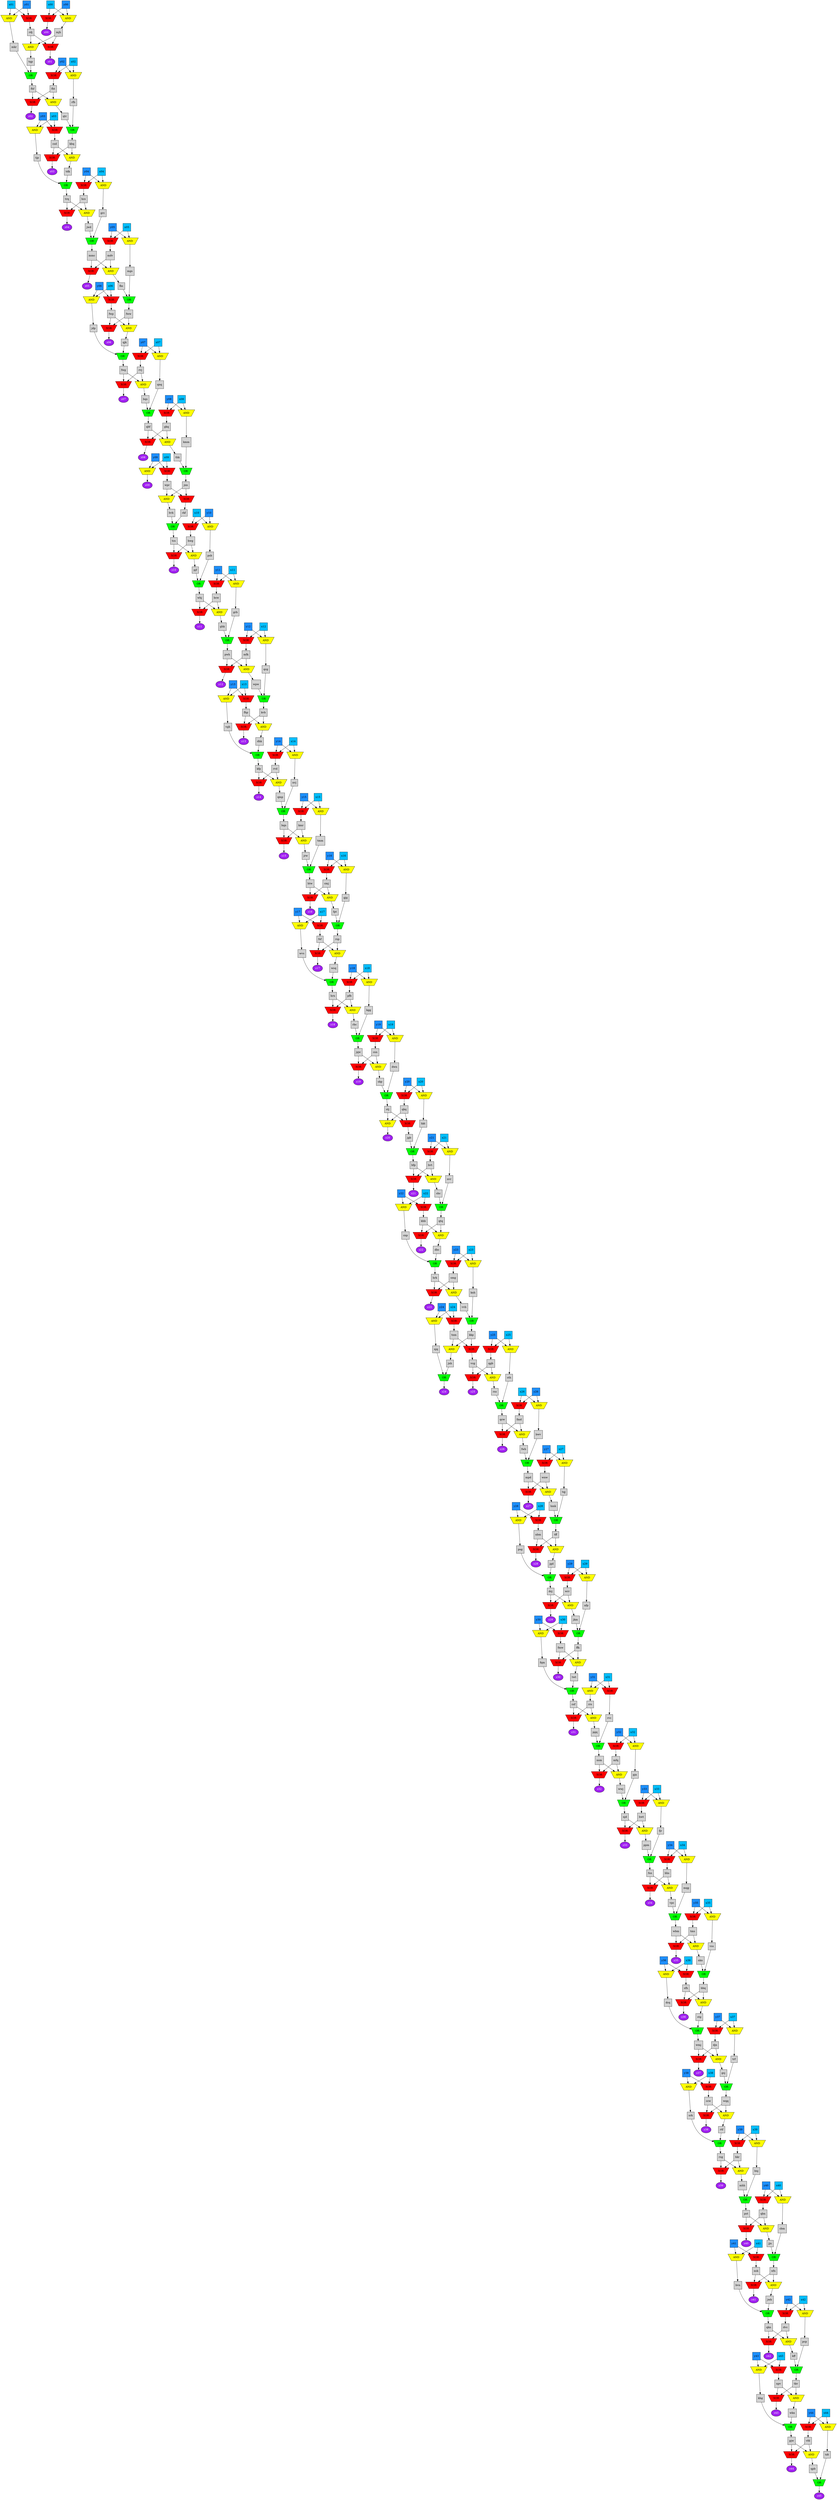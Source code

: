 digraph G {
		x00[shape=square,style=filled,fillcolor=deepskyblue]
		x01[shape=square,style=filled,fillcolor=deepskyblue]
		x02[shape=square,style=filled,fillcolor=deepskyblue]
		x03[shape=square,style=filled,fillcolor=deepskyblue]
		x04[shape=square,style=filled,fillcolor=deepskyblue]
		x05[shape=square,style=filled,fillcolor=deepskyblue]
		x06[shape=square,style=filled,fillcolor=deepskyblue]
		x07[shape=square,style=filled,fillcolor=deepskyblue]
		x08[shape=square,style=filled,fillcolor=deepskyblue]
		x09[shape=square,style=filled,fillcolor=deepskyblue]
		x10[shape=square,style=filled,fillcolor=deepskyblue]
		x11[shape=square,style=filled,fillcolor=deepskyblue]
		x12[shape=square,style=filled,fillcolor=deepskyblue]
		x13[shape=square,style=filled,fillcolor=deepskyblue]
		x14[shape=square,style=filled,fillcolor=deepskyblue]
		x15[shape=square,style=filled,fillcolor=deepskyblue]
		x16[shape=square,style=filled,fillcolor=deepskyblue]
		x17[shape=square,style=filled,fillcolor=deepskyblue]
		x18[shape=square,style=filled,fillcolor=deepskyblue]
		x19[shape=square,style=filled,fillcolor=deepskyblue]
		x20[shape=square,style=filled,fillcolor=deepskyblue]
		x21[shape=square,style=filled,fillcolor=deepskyblue]
		x22[shape=square,style=filled,fillcolor=deepskyblue]
		x23[shape=square,style=filled,fillcolor=deepskyblue]
		x24[shape=square,style=filled,fillcolor=deepskyblue]
		x25[shape=square,style=filled,fillcolor=deepskyblue]
		x26[shape=square,style=filled,fillcolor=deepskyblue]
		x27[shape=square,style=filled,fillcolor=deepskyblue]
		x28[shape=square,style=filled,fillcolor=deepskyblue]
		x29[shape=square,style=filled,fillcolor=deepskyblue]
		x30[shape=square,style=filled,fillcolor=deepskyblue]
		x31[shape=square,style=filled,fillcolor=deepskyblue]
		x32[shape=square,style=filled,fillcolor=deepskyblue]
		x33[shape=square,style=filled,fillcolor=deepskyblue]
		x34[shape=square,style=filled,fillcolor=deepskyblue]
		x35[shape=square,style=filled,fillcolor=deepskyblue]
		x36[shape=square,style=filled,fillcolor=deepskyblue]
		x37[shape=square,style=filled,fillcolor=deepskyblue]
		x38[shape=square,style=filled,fillcolor=deepskyblue]
		x39[shape=square,style=filled,fillcolor=deepskyblue]
		x40[shape=square,style=filled,fillcolor=deepskyblue]
		x41[shape=square,style=filled,fillcolor=deepskyblue]
		x42[shape=square,style=filled,fillcolor=deepskyblue]
		x43[shape=square,style=filled,fillcolor=deepskyblue]
		x44[shape=square,style=filled,fillcolor=deepskyblue]

		y00[shape=square,style=filled,fillcolor=dodgerblue]
		y01[shape=square,style=filled,fillcolor=dodgerblue]
		y02[shape=square,style=filled,fillcolor=dodgerblue]
		y03[shape=square,style=filled,fillcolor=dodgerblue]
		y04[shape=square,style=filled,fillcolor=dodgerblue]
		y05[shape=square,style=filled,fillcolor=dodgerblue]
		y06[shape=square,style=filled,fillcolor=dodgerblue]
		y07[shape=square,style=filled,fillcolor=dodgerblue]
		y08[shape=square,style=filled,fillcolor=dodgerblue]
		y09[shape=square,style=filled,fillcolor=dodgerblue]
		y10[shape=square,style=filled,fillcolor=dodgerblue]
		y11[shape=square,style=filled,fillcolor=dodgerblue]
		y12[shape=square,style=filled,fillcolor=dodgerblue]
		y13[shape=square,style=filled,fillcolor=dodgerblue]
		y14[shape=square,style=filled,fillcolor=dodgerblue]
		y15[shape=square,style=filled,fillcolor=dodgerblue]
		y16[shape=square,style=filled,fillcolor=dodgerblue]
		y17[shape=square,style=filled,fillcolor=dodgerblue]
		y18[shape=square,style=filled,fillcolor=dodgerblue]
		y19[shape=square,style=filled,fillcolor=dodgerblue]
		y20[shape=square,style=filled,fillcolor=dodgerblue]
		y21[shape=square,style=filled,fillcolor=dodgerblue]
		y22[shape=square,style=filled,fillcolor=dodgerblue]
		y23[shape=square,style=filled,fillcolor=dodgerblue]
		y24[shape=square,style=filled,fillcolor=dodgerblue]
		y25[shape=square,style=filled,fillcolor=dodgerblue]
		y26[shape=square,style=filled,fillcolor=dodgerblue]
		y27[shape=square,style=filled,fillcolor=dodgerblue]
		y28[shape=square,style=filled,fillcolor=dodgerblue]
		y29[shape=square,style=filled,fillcolor=dodgerblue]
		y30[shape=square,style=filled,fillcolor=dodgerblue]
		y31[shape=square,style=filled,fillcolor=dodgerblue]
		y32[shape=square,style=filled,fillcolor=dodgerblue]
		y33[shape=square,style=filled,fillcolor=dodgerblue]
		y34[shape=square,style=filled,fillcolor=dodgerblue]
		y35[shape=square,style=filled,fillcolor=dodgerblue]
		y36[shape=square,style=filled,fillcolor=dodgerblue]
		y37[shape=square,style=filled,fillcolor=dodgerblue]
		y38[shape=square,style=filled,fillcolor=dodgerblue]
		y39[shape=square,style=filled,fillcolor=dodgerblue]
		y40[shape=square,style=filled,fillcolor=dodgerblue]
		y41[shape=square,style=filled,fillcolor=dodgerblue]
		y42[shape=square,style=filled,fillcolor=dodgerblue]
		y43[shape=square,style=filled,fillcolor=dodgerblue]
		y44[shape=square,style=filled,fillcolor=dodgerblue]

		z00[style=filled,fillcolor=purple,fontcolor=white]
		z01[style=filled,fillcolor=purple,fontcolor=white]
		z02[style=filled,fillcolor=purple,fontcolor=white]
		z03[style=filled,fillcolor=purple,fontcolor=white]
		z04[style=filled,fillcolor=purple,fontcolor=white]
		z05[style=filled,fillcolor=purple,fontcolor=white]
		z06[style=filled,fillcolor=purple,fontcolor=white]
		z07[style=filled,fillcolor=purple,fontcolor=white]
		z08[style=filled,fillcolor=purple,fontcolor=white]
		z09[style=filled,fillcolor=purple,fontcolor=white]
		z10[style=filled,fillcolor=purple,fontcolor=white]
		z11[style=filled,fillcolor=purple,fontcolor=white]
		z12[style=filled,fillcolor=purple,fontcolor=white]
		z13[style=filled,fillcolor=purple,fontcolor=white]
		z14[style=filled,fillcolor=purple,fontcolor=white]
		z15[style=filled,fillcolor=purple,fontcolor=white]
		z16[style=filled,fillcolor=purple,fontcolor=white]
		z17[style=filled,fillcolor=purple,fontcolor=white]
		z18[style=filled,fillcolor=purple,fontcolor=white]
		z19[style=filled,fillcolor=purple,fontcolor=white]
		z20[style=filled,fillcolor=purple,fontcolor=white]
		z21[style=filled,fillcolor=purple,fontcolor=white]
		z22[style=filled,fillcolor=purple,fontcolor=white]
		z23[style=filled,fillcolor=purple,fontcolor=white]
		z24[style=filled,fillcolor=purple,fontcolor=white]
		z25[style=filled,fillcolor=purple,fontcolor=white]
		z26[style=filled,fillcolor=purple,fontcolor=white]
		z27[style=filled,fillcolor=purple,fontcolor=white]
		z28[style=filled,fillcolor=purple,fontcolor=white]
		z29[style=filled,fillcolor=purple,fontcolor=white]
		z30[style=filled,fillcolor=purple,fontcolor=white]
		z31[style=filled,fillcolor=purple,fontcolor=white]
		z32[style=filled,fillcolor=purple,fontcolor=white]
		z33[style=filled,fillcolor=purple,fontcolor=white]
		z34[style=filled,fillcolor=purple,fontcolor=white]
		z35[style=filled,fillcolor=purple,fontcolor=white]
		z36[style=filled,fillcolor=purple,fontcolor=white]
		z37[style=filled,fillcolor=purple,fontcolor=white]
		z38[style=filled,fillcolor=purple,fontcolor=white]
		z39[style=filled,fillcolor=purple,fontcolor=white]
		z40[style=filled,fillcolor=purple,fontcolor=white]
		z41[style=filled,fillcolor=purple,fontcolor=white]
		z42[style=filled,fillcolor=purple,fontcolor=white]
		z43[style=filled,fillcolor=purple,fontcolor=white]
		z44[style=filled,fillcolor=purple,fontcolor=white]
		z45[style=filled,fillcolor=purple,fontcolor=white]

	bbq[shape=square,style=filled,fillcolor=lightgrey]
	bcw[shape=square,style=filled,fillcolor=lightgrey]
	bfp[shape=square,style=filled,fillcolor=lightgrey]
	bhs[shape=square,style=filled,fillcolor=lightgrey]
	bnj[shape=square,style=filled,fillcolor=lightgrey]
	bqn[shape=square,style=filled,fillcolor=lightgrey]
	bqs[shape=square,style=filled,fillcolor=lightgrey]
	bvn[shape=square,style=filled,fillcolor=lightgrey]
	bwv[shape=square,style=filled,fillcolor=lightgrey]
	cbm[shape=square,style=filled,fillcolor=lightgrey]
	ccw[shape=square,style=filled,fillcolor=lightgrey]
	cmj[shape=square,style=filled,fillcolor=lightgrey]
	cnp[shape=square,style=filled,fillcolor=lightgrey]
	csd[shape=square,style=filled,fillcolor=lightgrey]
	csf[shape=square,style=filled,fillcolor=lightgrey]
	csn[shape=square,style=filled,fillcolor=lightgrey]
	dbc[shape=square,style=filled,fillcolor=lightgrey]
	dcj[shape=square,style=filled,fillcolor=lightgrey]
	dcq[shape=square,style=filled,fillcolor=lightgrey]
	dhk[shape=square,style=filled,fillcolor=lightgrey]
	djn[shape=square,style=filled,fillcolor=lightgrey]
	dvc[shape=square,style=filled,fillcolor=lightgrey]
	dwn[shape=square,style=filled,fillcolor=lightgrey]
	ffk[shape=square,style=filled,fillcolor=lightgrey]
	fhf[shape=square,style=filled,fillcolor=lightgrey]
	fhp[shape=square,style=filled,fillcolor=lightgrey]
	fht[shape=square,style=filled,fillcolor=lightgrey]
	fjr[shape=square,style=filled,fillcolor=lightgrey]
	fks[shape=square,style=filled,fillcolor=lightgrey]
	fmd[shape=square,style=filled,fillcolor=lightgrey]
	fmw[shape=square,style=filled,fillcolor=lightgrey]
	fpt[shape=square,style=filled,fillcolor=lightgrey]
	fqm[shape=square,style=filled,fillcolor=lightgrey]
	fsf[shape=square,style=filled,fillcolor=lightgrey]
	fsn[shape=square,style=filled,fillcolor=lightgrey]
	fwb[shape=square,style=filled,fillcolor=lightgrey]
	fwg[shape=square,style=filled,fillcolor=lightgrey]
	fwp[shape=square,style=filled,fillcolor=lightgrey]
	fww[shape=square,style=filled,fillcolor=lightgrey]
	ghk[shape=square,style=filled,fillcolor=lightgrey]
	gjg[shape=square,style=filled,fillcolor=lightgrey]
	gkq[shape=square,style=filled,fillcolor=lightgrey]
	grb[shape=square,style=filled,fillcolor=lightgrey]
	grc[shape=square,style=filled,fillcolor=lightgrey]
	gsj[shape=square,style=filled,fillcolor=lightgrey]
	hcs[shape=square,style=filled,fillcolor=lightgrey]
	hkr[shape=square,style=filled,fillcolor=lightgrey]
	hkt[shape=square,style=filled,fillcolor=lightgrey]
	hmk[shape=square,style=filled,fillcolor=lightgrey]
	hrk[shape=square,style=filled,fillcolor=lightgrey]
	hrn[shape=square,style=filled,fillcolor=lightgrey]
	htw[shape=square,style=filled,fillcolor=lightgrey]
	hvk[shape=square,style=filled,fillcolor=lightgrey]
	hvt[shape=square,style=filled,fillcolor=lightgrey]
	hwg[shape=square,style=filled,fillcolor=lightgrey]
	hwt[shape=square,style=filled,fillcolor=lightgrey]
	jdp[shape=square,style=filled,fillcolor=lightgrey]
	jgb[shape=square,style=filled,fillcolor=lightgrey]
	jgd[shape=square,style=filled,fillcolor=lightgrey]
	jjn[shape=square,style=filled,fillcolor=lightgrey]
	jkm[shape=square,style=filled,fillcolor=lightgrey]
	jnh[shape=square,style=filled,fillcolor=lightgrey]
	jnn[shape=square,style=filled,fillcolor=lightgrey]
	jqw[shape=square,style=filled,fillcolor=lightgrey]
	jrw[shape=square,style=filled,fillcolor=lightgrey]
	jwb[shape=square,style=filled,fillcolor=lightgrey]
	jwd[shape=square,style=filled,fillcolor=lightgrey]
	kbq[shape=square,style=filled,fillcolor=lightgrey]
	kff[shape=square,style=filled,fillcolor=lightgrey]
	kfp[shape=square,style=filled,fillcolor=lightgrey]
	kgg[shape=square,style=filled,fillcolor=lightgrey]
	khb[shape=square,style=filled,fillcolor=lightgrey]
	khg[shape=square,style=filled,fillcolor=lightgrey]
	kkp[shape=square,style=filled,fillcolor=lightgrey]
	kmm[shape=square,style=filled,fillcolor=lightgrey]
	kmr[shape=square,style=filled,fillcolor=lightgrey]
	knh[shape=square,style=filled,fillcolor=lightgrey]
	kvb[shape=square,style=filled,fillcolor=lightgrey]
	mdv[shape=square,style=filled,fillcolor=lightgrey]
	mfk[shape=square,style=filled,fillcolor=lightgrey]
	mfq[shape=square,style=filled,fillcolor=lightgrey]
	mgs[shape=square,style=filled,fillcolor=lightgrey]
	mhh[shape=square,style=filled,fillcolor=lightgrey]
	mjh[shape=square,style=filled,fillcolor=lightgrey]
	mkr[shape=square,style=filled,fillcolor=lightgrey]
	mmc[shape=square,style=filled,fillcolor=lightgrey]
	mpd[shape=square,style=filled,fillcolor=lightgrey]
	mqg[shape=square,style=filled,fillcolor=lightgrey]
	nbm[shape=square,style=filled,fillcolor=lightgrey]
	nfn[shape=square,style=filled,fillcolor=lightgrey]
	nfp[shape=square,style=filled,fillcolor=lightgrey]
	njd[shape=square,style=filled,fillcolor=lightgrey]
	njq[shape=square,style=filled,fillcolor=lightgrey]
	nkn[shape=square,style=filled,fillcolor=lightgrey]
	npv[shape=square,style=filled,fillcolor=lightgrey]
	nsk[shape=square,style=filled,fillcolor=lightgrey]
	nsm[shape=square,style=filled,fillcolor=lightgrey]
	nvj[shape=square,style=filled,fillcolor=lightgrey]
	nvr[shape=square,style=filled,fillcolor=lightgrey]
	pcp[shape=square,style=filled,fillcolor=lightgrey]
	pfb[shape=square,style=filled,fillcolor=lightgrey]
	pgq[shape=square,style=filled,fillcolor=lightgrey]
	pjf[shape=square,style=filled,fillcolor=lightgrey]
	pjn[shape=square,style=filled,fillcolor=lightgrey]
	pjw[shape=square,style=filled,fillcolor=lightgrey]
	ppm[shape=square,style=filled,fillcolor=lightgrey]
	psb[shape=square,style=filled,fillcolor=lightgrey]
	psg[shape=square,style=filled,fillcolor=lightgrey]
	pst[shape=square,style=filled,fillcolor=lightgrey]
	pwh[shape=square,style=filled,fillcolor=lightgrey]
	qbf[shape=square,style=filled,fillcolor=lightgrey]
	qbn[shape=square,style=filled,fillcolor=lightgrey]
	qcg[shape=square,style=filled,fillcolor=lightgrey]
	qcw[shape=square,style=filled,fillcolor=lightgrey]
	qgb[shape=square,style=filled,fillcolor=lightgrey]
	qjk[shape=square,style=filled,fillcolor=lightgrey]
	qkn[shape=square,style=filled,fillcolor=lightgrey]
	qkq[shape=square,style=filled,fillcolor=lightgrey]
	qmp[shape=square,style=filled,fillcolor=lightgrey]
	qnq[shape=square,style=filled,fillcolor=lightgrey]
	qpb[shape=square,style=filled,fillcolor=lightgrey]
	qtq[shape=square,style=filled,fillcolor=lightgrey]
	qtr[shape=square,style=filled,fillcolor=lightgrey]
	rbc[shape=square,style=filled,fillcolor=lightgrey]
	rdj[shape=square,style=filled,fillcolor=lightgrey]
	rfb[shape=square,style=filled,fillcolor=lightgrey]
	rkf[shape=square,style=filled,fillcolor=lightgrey]
	rrs[shape=square,style=filled,fillcolor=lightgrey]
	rsg[shape=square,style=filled,fillcolor=lightgrey]
	rsp[shape=square,style=filled,fillcolor=lightgrey]
	rss[shape=square,style=filled,fillcolor=lightgrey]
	rtf[shape=square,style=filled,fillcolor=lightgrey]
	rvc[shape=square,style=filled,fillcolor=lightgrey]
	rvd[shape=square,style=filled,fillcolor=lightgrey]
	rvj[shape=square,style=filled,fillcolor=lightgrey]
	sfh[shape=square,style=filled,fillcolor=lightgrey]
	shc[shape=square,style=filled,fillcolor=lightgrey]
	skp[shape=square,style=filled,fillcolor=lightgrey]
	smg[shape=square,style=filled,fillcolor=lightgrey]
	srk[shape=square,style=filled,fillcolor=lightgrey]
	stg[shape=square,style=filled,fillcolor=lightgrey]
	sth[shape=square,style=filled,fillcolor=lightgrey]
	stj[shape=square,style=filled,fillcolor=lightgrey]
	tcs[shape=square,style=filled,fillcolor=lightgrey]
	tdk[shape=square,style=filled,fillcolor=lightgrey]
	tdt[shape=square,style=filled,fillcolor=lightgrey]
	tff[shape=square,style=filled,fillcolor=lightgrey]
	thk[shape=square,style=filled,fillcolor=lightgrey]
	tjp[shape=square,style=filled,fillcolor=lightgrey]
	tkv[shape=square,style=filled,fillcolor=lightgrey]
	tmm[shape=square,style=filled,fillcolor=lightgrey]
	tms[shape=square,style=filled,fillcolor=lightgrey]
	tnm[shape=square,style=filled,fillcolor=lightgrey]
	tqj[shape=square,style=filled,fillcolor=lightgrey]
	tqp[shape=square,style=filled,fillcolor=lightgrey]
	trf[shape=square,style=filled,fillcolor=lightgrey]
	trq[shape=square,style=filled,fillcolor=lightgrey]
	twt[shape=square,style=filled,fillcolor=lightgrey]
	vcg[shape=square,style=filled,fillcolor=lightgrey]
	vfd[shape=square,style=filled,fillcolor=lightgrey]
	vgh[shape=square,style=filled,fillcolor=lightgrey]
	vpc[shape=square,style=filled,fillcolor=lightgrey]
	vss[shape=square,style=filled,fillcolor=lightgrey]
	vvb[shape=square,style=filled,fillcolor=lightgrey]
	wbm[shape=square,style=filled,fillcolor=lightgrey]
	whj[shape=square,style=filled,fillcolor=lightgrey]
	wkn[shape=square,style=filled,fillcolor=lightgrey]
	wmj[shape=square,style=filled,fillcolor=lightgrey]
	wnw[shape=square,style=filled,fillcolor=lightgrey]
	wpr[shape=square,style=filled,fillcolor=lightgrey]
	wpw[shape=square,style=filled,fillcolor=lightgrey]
	wqq[shape=square,style=filled,fillcolor=lightgrey]
	wrr[shape=square,style=filled,fillcolor=lightgrey]
	wsq[shape=square,style=filled,fillcolor=lightgrey]
	wvs[shape=square,style=filled,fillcolor=lightgrey]
	wwj[shape=square,style=filled,fillcolor=lightgrey]


vgh_OR_dhk[label=OR,style=filled,shape=invtrapezium,fillcolor=green]
vgh_OR_dhk -> kfp
vgh -> vgh_OR_dhk
dhk -> vgh_OR_dhk
qpb_OR_tdt[label=OR,style=filled,shape=invtrapezium,fillcolor=green]
qpb_OR_tdt -> z45
qpb -> qpb_OR_tdt
tdt -> qpb_OR_tdt
njd_XOR_hwt[label=XOR,style=filled,shape=invtrapezium,fillcolor=red]
njd_XOR_hwt -> z33
njd -> njd_XOR_hwt
hwt -> njd_XOR_hwt
y38_AND_x38[label=AND,style=filled,shape=invtrapezium,fillcolor=yellow]
y38_AND_x38 -> srk
y38 -> y38_AND_x38
x38 -> y38_AND_x38
y25_AND_x25[label=AND,style=filled,shape=invtrapezium,fillcolor=yellow]
y25_AND_x25 -> sth
y25 -> y25_AND_x25
x25 -> y25_AND_x25
jrw_OR_tmm[label=OR,style=filled,shape=invtrapezium,fillcolor=green]
jrw_OR_tmm -> htw
jrw -> jrw_OR_tmm
tmm -> jrw_OR_tmm
qkn_AND_dvc[label=AND,style=filled,shape=invtrapezium,fillcolor=yellow]
qkn_AND_dvc -> kff
qkn -> qkn_AND_dvc
dvc -> qkn_AND_dvc
x08_AND_y08[label=AND,style=filled,shape=invtrapezium,fillcolor=yellow]
x08_AND_y08 -> kmm
x08 -> x08_AND_y08
y08 -> x08_AND_y08
dcj_AND_wrr[label=AND,style=filled,shape=invtrapezium,fillcolor=yellow]
dcj_AND_wrr -> jkm
dcj -> dcj_AND_wrr
wrr -> dcj_AND_wrr
mmc_XOR_mdv[label=XOR,style=filled,shape=invtrapezium,fillcolor=red]
mmc_XOR_mdv -> z05
mmc -> mmc_XOR_mdv
mdv -> mmc_XOR_mdv
x35_AND_y35[label=AND,style=filled,shape=invtrapezium,fillcolor=yellow]
x35_AND_y35 -> vss
x35 -> x35_AND_y35
y35 -> x35_AND_y35
x14_AND_y14[label=AND,style=filled,shape=invtrapezium,fillcolor=yellow]
x14_AND_y14 -> nvj
x14 -> x14_AND_y14
y14 -> x14_AND_y14
fks_OR_mgs[label=OR,style=filled,shape=invtrapezium,fillcolor=green]
fks_OR_mgs -> fww
fks -> fks_OR_mgs
mgs -> fks_OR_mgs
jnh_OR_njq[label=OR,style=filled,shape=invtrapezium,fillcolor=green]
jnh_OR_njq -> z24
jnh -> jnh_OR_njq
njq -> jnh_OR_njq
mfk_XOR_pwh[label=XOR,style=filled,shape=invtrapezium,fillcolor=red]
mfk_XOR_pwh -> z12
mfk -> mfk_XOR_pwh
pwh -> mfk_XOR_pwh
rbc_OR_kgg[label=OR,style=filled,shape=invtrapezium,fillcolor=green]
rbc_OR_kgg -> jqw
rbc -> rbc_OR_kgg
kgg -> rbc_OR_kgg
cbm_OR_jjn[label=OR,style=filled,shape=invtrapezium,fillcolor=green]
cbm_OR_jjn -> nfn
cbm -> cbm_OR_jjn
jjn -> cbm_OR_jjn
x30_AND_y30[label=AND,style=filled,shape=invtrapezium,fillcolor=yellow]
x30_AND_y30 -> fqm
x30 -> x30_AND_y30
y30 -> x30_AND_y30
x18_AND_y18[label=AND,style=filled,shape=invtrapezium,fillcolor=yellow]
x18_AND_y18 -> kgg
x18 -> x18_AND_y18
y18 -> x18_AND_y18
x23_XOR_y23[label=XOR,style=filled,shape=invtrapezium,fillcolor=red]
x23_XOR_y23 -> smg
x23 -> x23_XOR_y23
y23 -> x23_XOR_y23
y36_XOR_x36[label=XOR,style=filled,shape=invtrapezium,fillcolor=red]
y36_XOR_x36 -> sfh
y36 -> y36_XOR_x36
x36 -> y36_XOR_x36
kvb_AND_fhp[label=AND,style=filled,shape=invtrapezium,fillcolor=yellow]
kvb_AND_fhp -> dhk
kvb -> kvb_AND_fhp
fhp -> kvb_AND_fhp
y24_AND_x24[label=AND,style=filled,shape=invtrapezium,fillcolor=yellow]
y24_AND_x24 -> njq
y24 -> y24_AND_x24
x24 -> y24_AND_x24
x20_AND_y20[label=AND,style=filled,shape=invtrapezium,fillcolor=yellow]
x20_AND_y20 -> hkt
x20 -> x20_AND_y20
y20 -> x20_AND_y20
x36_AND_y36[label=AND,style=filled,shape=invtrapezium,fillcolor=yellow]
x36_AND_y36 -> dcq
x36 -> x36_AND_y36
y36 -> x36_AND_y36
y17_AND_x17[label=AND,style=filled,shape=invtrapezium,fillcolor=yellow]
y17_AND_x17 -> wvs
y17 -> y17_AND_x17
x17 -> y17_AND_x17
y09_XOR_x09[label=XOR,style=filled,shape=invtrapezium,fillcolor=red]
y09_XOR_x09 -> wpr
y09 -> y09_XOR_x09
x09 -> y09_XOR_x09
tjp_OR_tdk[label=OR,style=filled,shape=invtrapezium,fillcolor=green]
tjp_OR_tdk -> trq
tjp -> tjp_OR_tdk
tdk -> tjp_OR_tdk
gkq_XOR_qbf[label=XOR,style=filled,shape=invtrapezium,fillcolor=red]
gkq_XOR_qbf -> z08
gkq -> gkq_XOR_qbf
qbf -> gkq_XOR_qbf
fmw_AND_ffk[label=AND,style=filled,shape=invtrapezium,fillcolor=yellow]
fmw_AND_ffk -> twt
fmw -> fmw_AND_ffk
ffk -> fmw_AND_ffk
y38_XOR_x38[label=XOR,style=filled,shape=invtrapezium,fillcolor=red]
y38_XOR_x38 -> ccw
y38 -> y38_XOR_x38
x38 -> y38_XOR_x38
vss_OR_nkn[label=OR,style=filled,shape=invtrapezium,fillcolor=green]
vss_OR_nkn -> bbq
vss -> vss_OR_nkn
nkn -> vss_OR_nkn
x02_AND_y02[label=AND,style=filled,shape=invtrapezium,fillcolor=yellow]
x02_AND_y02 -> rfb
x02 -> x02_AND_y02
y02 -> x02_AND_y02
wwj_OR_pjn[label=OR,style=filled,shape=invtrapezium,fillcolor=green]
wwj_OR_pjn -> njd
wwj -> wwj_OR_pjn
pjn -> wwj_OR_pjn
csn_XOR_jqw[label=XOR,style=filled,shape=invtrapezium,fillcolor=red]
csn_XOR_jqw -> z19
csn -> csn_XOR_jqw
jqw -> csn_XOR_jqw
y06_XOR_x06[label=XOR,style=filled,shape=invtrapezium,fillcolor=red]
y06_XOR_x06 -> fwp
y06 -> y06_XOR_x06
x06 -> y06_XOR_x06
tms_AND_wbm[label=AND,style=filled,shape=invtrapezium,fillcolor=yellow]
tms_AND_wbm -> nkn
tms -> tms_AND_wbm
wbm -> tms_AND_wbm
tff_AND_nbm[label=AND,style=filled,shape=invtrapezium,fillcolor=yellow]
tff_AND_nbm -> jgd
tff -> tff_AND_nbm
nbm -> tff_AND_nbm
y13_AND_x13[label=AND,style=filled,shape=invtrapezium,fillcolor=yellow]
y13_AND_x13 -> vgh
y13 -> y13_AND_x13
x13 -> y13_AND_x13
y19_AND_x19[label=AND,style=filled,shape=invtrapezium,fillcolor=yellow]
y19_AND_x19 -> dwn
y19 -> y19_AND_x19
x19 -> y19_AND_x19
nfn_AND_nsk[label=AND,style=filled,shape=invtrapezium,fillcolor=yellow]
nfn_AND_nsk -> jwb
nfn -> nfn_AND_nsk
nsk -> nfn_AND_nsk
smg_XOR_hrk[label=XOR,style=filled,shape=invtrapezium,fillcolor=red]
smg_XOR_hrk -> z23
smg -> smg_XOR_hrk
hrk -> smg_XOR_hrk
kkp_AND_tnm[label=AND,style=filled,shape=invtrapezium,fillcolor=yellow]
kkp_AND_tnm -> jnh
kkp -> kkp_AND_tnm
tnm -> kkp_AND_tnm
x03_AND_y03[label=AND,style=filled,shape=invtrapezium,fillcolor=yellow]
x03_AND_y03 -> tjp
x03 -> x03_AND_y03
y03 -> x03_AND_y03
qbf_AND_gkq[label=AND,style=filled,shape=invtrapezium,fillcolor=yellow]
qbf_AND_gkq -> thk
qbf -> qbf_AND_gkq
gkq -> qbf_AND_gkq
x16_AND_y16[label=AND,style=filled,shape=invtrapezium,fillcolor=yellow]
x16_AND_y16 -> gjg
x16 -> x16_AND_y16
y16 -> x16_AND_y16
mfk_AND_pwh[label=AND,style=filled,shape=invtrapezium,fillcolor=yellow]
mfk_AND_pwh -> wpw
mfk -> mfk_AND_pwh
pwh -> mfk_AND_pwh
y06_AND_x06[label=AND,style=filled,shape=invtrapezium,fillcolor=yellow]
y06_AND_x06 -> jdp
y06 -> y06_AND_x06
x06 -> y06_AND_x06
x22_AND_y22[label=AND,style=filled,shape=invtrapezium,fillcolor=yellow]
x22_AND_y22 -> cnp
x22 -> x22_AND_y22
y22 -> x22_AND_y22
bwv_OR_fwb[label=OR,style=filled,shape=invtrapezium,fillcolor=green]
bwv_OR_fwb -> mpd
bwv -> bwv_OR_fwb
fwb -> bwv_OR_fwb
mpd_AND_wnw[label=AND,style=filled,shape=invtrapezium,fillcolor=yellow]
mpd_AND_wnw -> hmk
mpd -> mpd_AND_wnw
wnw -> mpd_AND_wnw
y21_XOR_x21[label=XOR,style=filled,shape=invtrapezium,fillcolor=red]
y21_XOR_x21 -> hvt
y21 -> y21_XOR_x21
x21 -> y21_XOR_x21
fmd_XOR_qcw[label=XOR,style=filled,shape=invtrapezium,fillcolor=red]
fmd_XOR_qcw -> z26
fmd -> fmd_XOR_qcw
qcw -> fmd_XOR_qcw
tcs_XOR_hwg[label=XOR,style=filled,shape=invtrapezium,fillcolor=red]
tcs_XOR_hwg -> z10
tcs -> tcs_XOR_hwg
hwg -> tcs_XOR_hwg
fwp_AND_fww[label=AND,style=filled,shape=invtrapezium,fillcolor=yellow]
fwp_AND_fww -> qjk
fwp -> fwp_AND_fww
fww -> fwp_AND_fww
x29_AND_y29[label=AND,style=filled,shape=invtrapezium,fillcolor=yellow]
x29_AND_y29 -> nfp
x29 -> x29_AND_y29
y29 -> x29_AND_y29
cmj_AND_htw[label=AND,style=filled,shape=invtrapezium,fillcolor=yellow]
cmj_AND_htw -> fpt
cmj -> cmj_AND_htw
htw -> cmj_AND_htw
x10_AND_y10[label=AND,style=filled,shape=invtrapezium,fillcolor=yellow]
x10_AND_y10 -> psb
x10 -> x10_AND_y10
y10 -> x10_AND_y10
mkr_OR_tqp[label=OR,style=filled,shape=invtrapezium,fillcolor=green]
mkr_OR_tqp -> fhf
mkr -> mkr_OR_tqp
tqp -> mkr_OR_tqp
bqn_XOR_kmr[label=XOR,style=filled,shape=invtrapezium,fillcolor=red]
bqn_XOR_kmr -> z15
bqn -> bqn_XOR_kmr
kmr -> bqn_XOR_kmr
qkq_AND_stj[label=AND,style=filled,shape=invtrapezium,fillcolor=yellow]
qkq_AND_stj -> z20
qkq -> qkq_AND_stj
stj -> qkq_AND_stj
cnp_OR_dbc[label=OR,style=filled,shape=invtrapezium,fillcolor=green]
cnp_OR_dbc -> hrk
cnp -> cnp_OR_dbc
dbc -> cnp_OR_dbc
vcg_AND_qgb[label=AND,style=filled,shape=invtrapezium,fillcolor=yellow]
vcg_AND_qgb -> rss
vcg -> vcg_AND_qgb
qgb -> vcg_AND_qgb
bqs_OR_qnq[label=OR,style=filled,shape=invtrapezium,fillcolor=green]
bqs_OR_qnq -> qbf
bqs -> bqs_OR_qnq
qnq -> bqs_OR_qnq
sth_OR_rss[label=OR,style=filled,shape=invtrapezium,fillcolor=green]
sth_OR_rss -> qcw
sth -> sth_OR_rss
rss -> sth_OR_rss
sfh_AND_bbq[label=AND,style=filled,shape=invtrapezium,fillcolor=yellow]
sfh_AND_bbq -> stg
sfh -> sfh_AND_bbq
bbq -> sfh_AND_bbq
stj_XOR_qkq[label=XOR,style=filled,shape=invtrapezium,fillcolor=red]
stj_XOR_qkq -> jgb
stj -> stj_XOR_qkq
qkq -> stj_XOR_qkq
wsq_OR_wvs[label=OR,style=filled,shape=invtrapezium,fillcolor=green]
wsq_OR_wvs -> hrn
wsq -> wsq_OR_wvs
wvs -> wsq_OR_wvs
y05_XOR_x05[label=XOR,style=filled,shape=invtrapezium,fillcolor=red]
y05_XOR_x05 -> mdv
y05 -> y05_XOR_x05
x05 -> y05_XOR_x05
y27_XOR_x27[label=XOR,style=filled,shape=invtrapezium,fillcolor=red]
y27_XOR_x27 -> wnw
y27 -> y27_XOR_x27
x27 -> y27_XOR_x27
nsm_XOR_mfq[label=XOR,style=filled,shape=invtrapezium,fillcolor=red]
nsm_XOR_mfq -> z32
nsm -> nsm_XOR_mfq
mfq -> nsm_XOR_mfq
njd_AND_hwt[label=AND,style=filled,shape=invtrapezium,fillcolor=yellow]
njd_AND_hwt -> ppm
njd -> njd_AND_hwt
hwt -> njd_AND_hwt
csn_AND_jqw[label=AND,style=filled,shape=invtrapezium,fillcolor=yellow]
csn_AND_jqw -> skp
csn -> csn_AND_jqw
jqw -> csn_AND_jqw
y39_AND_x39[label=AND,style=filled,shape=invtrapezium,fillcolor=yellow]
y39_AND_x39 -> bnj
y39 -> y39_AND_x39
x39 -> y39_AND_x39
rkf_OR_hvk[label=OR,style=filled,shape=invtrapezium,fillcolor=green]
rkf_OR_hvk -> tcs
rkf -> rkf_OR_hvk
hvk -> rkf_OR_hvk
y41_XOR_x41[label=XOR,style=filled,shape=invtrapezium,fillcolor=red]
y41_XOR_x41 -> nsk
y41 -> y41_XOR_x41
x41 -> y41_XOR_x41
hmk_OR_tqj[label=OR,style=filled,shape=invtrapezium,fillcolor=green]
hmk_OR_tqj -> tff
hmk -> hmk_OR_tqj
tqj -> hmk_OR_tqj
hrn_XOR_pfb[label=XOR,style=filled,shape=invtrapezium,fillcolor=red]
hrn_XOR_pfb -> z18
hrn -> hrn_XOR_pfb
pfb -> hrn_XOR_pfb
x32_XOR_y32[label=XOR,style=filled,shape=invtrapezium,fillcolor=red]
x32_XOR_y32 -> mfq
x32 -> x32_XOR_y32
y32 -> x32_XOR_y32
wmj_AND_djn[label=AND,style=filled,shape=invtrapezium,fillcolor=yellow]
wmj_AND_djn -> gsj
wmj -> wmj_AND_djn
djn -> wmj_AND_djn
tnm_XOR_kkp[label=XOR,style=filled,shape=invtrapezium,fillcolor=red]
tnm_XOR_kkp -> vcg
tnm -> tnm_XOR_kkp
kkp -> tnm_XOR_kkp
x00_AND_y00[label=AND,style=filled,shape=invtrapezium,fillcolor=yellow]
x00_AND_y00 -> mjh
x00 -> x00_AND_y00
y00 -> x00_AND_y00
srk_OR_rtf[label=OR,style=filled,shape=invtrapezium,fillcolor=green]
srk_OR_rtf -> rsg
srk -> srk_OR_rtf
rtf -> srk_OR_rtf
x04_XOR_y04[label=XOR,style=filled,shape=invtrapezium,fillcolor=red]
x04_XOR_y04 -> hcs
x04 -> x04_XOR_y04
y04 -> x04_XOR_y04
y33_AND_x33[label=AND,style=filled,shape=invtrapezium,fillcolor=yellow]
y33_AND_x33 -> fjr
y33 -> y33_AND_x33
x33 -> y33_AND_x33
y27_AND_x27[label=AND,style=filled,shape=invtrapezium,fillcolor=yellow]
y27_AND_x27 -> tqj
y27 -> y27_AND_x27
x27 -> y27_AND_x27
psb_OR_pjf[label=OR,style=filled,shape=invtrapezium,fillcolor=green]
psb_OR_pjf -> whj
psb -> psb_OR_pjf
pjf -> psb_OR_pjf
jnn_AND_wpr[label=AND,style=filled,shape=invtrapezium,fillcolor=yellow]
jnn_AND_wpr -> hvk
jnn -> jnn_AND_wpr
wpr -> jnn_AND_wpr
y42_XOR_x42[label=XOR,style=filled,shape=invtrapezium,fillcolor=red]
y42_XOR_x42 -> dvc
y42 -> y42_XOR_x42
x42 -> y42_XOR_x42
x18_XOR_y18[label=XOR,style=filled,shape=invtrapezium,fillcolor=red]
x18_XOR_y18 -> pfb
x18 -> x18_XOR_y18
y18 -> x18_XOR_y18
x25_XOR_y25[label=XOR,style=filled,shape=invtrapezium,fillcolor=red]
x25_XOR_y25 -> qgb
x25 -> x25_XOR_y25
y25 -> x25_XOR_y25
x03_XOR_y03[label=XOR,style=filled,shape=invtrapezium,fillcolor=red]
x03_XOR_y03 -> csd
x03 -> x03_XOR_y03
y03 -> x03_XOR_y03
y40_XOR_x40[label=XOR,style=filled,shape=invtrapezium,fillcolor=red]
y40_XOR_x40 -> qbn
y40 -> y40_XOR_x40
x40 -> y40_XOR_x40
kbq_AND_csd[label=AND,style=filled,shape=invtrapezium,fillcolor=yellow]
kbq_AND_csd -> tdk
kbq -> kbq_AND_csd
csd -> kbq_AND_csd
rdj_AND_mjh[label=AND,style=filled,shape=invtrapezium,fillcolor=yellow]
rdj_AND_mjh -> tqp
rdj -> rdj_AND_mjh
mjh -> rdj_AND_mjh
fhp_XOR_kvb[label=XOR,style=filled,shape=invtrapezium,fillcolor=red]
fhp_XOR_kvb -> z13
fhp -> fhp_XOR_kvb
kvb -> fhp_XOR_kvb
y10_XOR_x10[label=XOR,style=filled,shape=invtrapezium,fillcolor=red]
y10_XOR_x10 -> hwg
y10 -> y10_XOR_x10
x10 -> y10_XOR_x10
x01_AND_y01[label=AND,style=filled,shape=invtrapezium,fillcolor=yellow]
x01_AND_y01 -> mkr
x01 -> x01_AND_y01
y01 -> x01_AND_y01
vpc_OR_mqg[label=OR,style=filled,shape=invtrapezium,fillcolor=green]
vpc_OR_mqg -> wbm
vpc -> vpc_OR_mqg
mqg -> vpc_OR_mqg
csf_XOR_rrs[label=XOR,style=filled,shape=invtrapezium,fillcolor=red]
csf_XOR_rrs -> z31
csf -> csf_XOR_rrs
rrs -> csf_XOR_rrs
wmj_XOR_djn[label=XOR,style=filled,shape=invtrapezium,fillcolor=red]
wmj_XOR_djn -> z37
wmj -> wmj_XOR_djn
djn -> wmj_XOR_djn
mpd_XOR_wnw[label=XOR,style=filled,shape=invtrapezium,fillcolor=red]
mpd_XOR_wnw -> z27
mpd -> mpd_XOR_wnw
wnw -> mpd_XOR_wnw
fwg_XOR_rvj[label=XOR,style=filled,shape=invtrapezium,fillcolor=red]
fwg_XOR_rvj -> z07
fwg -> fwg_XOR_rvj
rvj -> fwg_XOR_rvj
csd_XOR_kbq[label=XOR,style=filled,shape=invtrapezium,fillcolor=red]
csd_XOR_kbq -> z03
csd -> csd_XOR_kbq
kbq -> csd_XOR_kbq
dwn_OR_skp[label=OR,style=filled,shape=invtrapezium,fillcolor=green]
dwn_OR_skp -> stj
dwn -> dwn_OR_skp
skp -> dwn_OR_skp
vfd_XOR_pjw[label=XOR,style=filled,shape=invtrapezium,fillcolor=red]
vfd_XOR_pjw -> z44
vfd -> vfd_XOR_pjw
pjw -> vfd_XOR_pjw
psg_OR_jgd[label=OR,style=filled,shape=invtrapezium,fillcolor=green]
psg_OR_jgd -> dcj
psg -> psg_OR_jgd
jgd -> psg_OR_jgd
x15_XOR_y15[label=XOR,style=filled,shape=invtrapezium,fillcolor=red]
x15_XOR_y15 -> kmr
x15 -> x15_XOR_y15
y15 -> x15_XOR_y15
nbm_XOR_tff[label=XOR,style=filled,shape=invtrapezium,fillcolor=red]
nbm_XOR_tff -> z28
nbm -> nbm_XOR_tff
tff -> nbm_XOR_tff
x07_XOR_y07[label=XOR,style=filled,shape=invtrapezium,fillcolor=red]
x07_XOR_y07 -> rvj
x07 -> x07_XOR_y07
y07 -> x07_XOR_y07
rsp_AND_fsf[label=AND,style=filled,shape=invtrapezium,fillcolor=yellow]
rsp_AND_fsf -> wsq
rsp -> rsp_AND_fsf
fsf -> rsp_AND_fsf
x16_XOR_y16[label=XOR,style=filled,shape=invtrapezium,fillcolor=red]
x16_XOR_y16 -> cmj
x16 -> x16_XOR_y16
y16 -> x16_XOR_y16
y05_AND_x05[label=AND,style=filled,shape=invtrapezium,fillcolor=yellow]
y05_AND_x05 -> mgs
y05 -> y05_AND_x05
x05 -> y05_AND_x05
y11_XOR_x11[label=XOR,style=filled,shape=invtrapezium,fillcolor=red]
y11_XOR_x11 -> bcw
y11 -> y11_XOR_x11
x11 -> y11_XOR_x11
y40_AND_x40[label=AND,style=filled,shape=invtrapezium,fillcolor=yellow]
y40_AND_x40 -> cbm
y40 -> y40_AND_x40
x40 -> y40_AND_x40
bvn_OR_jwb[label=OR,style=filled,shape=invtrapezium,fillcolor=green]
bvn_OR_jwb -> qkn
bvn -> bvn_OR_jwb
jwb -> bvn_OR_jwb
tkv_AND_npv[label=AND,style=filled,shape=invtrapezium,fillcolor=yellow]
tkv_AND_npv -> wkn
tkv -> tkv_AND_npv
npv -> tkv_AND_npv
grc_OR_jwd[label=OR,style=filled,shape=invtrapezium,fillcolor=green]
grc_OR_jwd -> mmc
grc -> grc_OR_jwd
jwd -> grc_OR_jwd
ffk_XOR_fmw[label=XOR,style=filled,shape=invtrapezium,fillcolor=red]
ffk_XOR_fmw -> z30
ffk -> ffk_XOR_fmw
fmw -> ffk_XOR_fmw
ghk_OR_grb[label=OR,style=filled,shape=invtrapezium,fillcolor=green]
ghk_OR_grb -> pwh
ghk -> ghk_OR_grb
grb -> ghk_OR_grb
x30_XOR_y30[label=XOR,style=filled,shape=invtrapezium,fillcolor=red]
x30_XOR_y30 -> fmw
x30 -> x30_XOR_y30
y30 -> x30_XOR_y30
ppm_OR_fjr[label=OR,style=filled,shape=invtrapezium,fillcolor=green]
ppm_OR_fjr -> fsn
ppm -> ppm_OR_fjr
fjr -> ppm_OR_fjr
khg_OR_wkn[label=OR,style=filled,shape=invtrapezium,fillcolor=green]
khg_OR_wkn -> pjw
khg -> khg_OR_wkn
wkn -> khg_OR_wkn
x17_XOR_y17[label=XOR,style=filled,shape=invtrapezium,fillcolor=red]
x17_XOR_y17 -> fsf
x17 -> x17_XOR_y17
y17 -> x17_XOR_y17
y44_XOR_x44[label=XOR,style=filled,shape=invtrapezium,fillcolor=red]
y44_XOR_x44 -> vfd
y44 -> y44_XOR_x44
x44 -> y44_XOR_x44
x13_XOR_y13[label=XOR,style=filled,shape=invtrapezium,fillcolor=red]
x13_XOR_y13 -> fhp
x13 -> x13_XOR_y13
y13 -> x13_XOR_y13
y28_AND_x28[label=AND,style=filled,shape=invtrapezium,fillcolor=yellow]
y28_AND_x28 -> psg
y28 -> y28_AND_x28
x28 -> y28_AND_x28
pcp_OR_kff[label=OR,style=filled,shape=invtrapezium,fillcolor=green]
pcp_OR_kff -> tkv
pcp -> pcp_OR_kff
kff -> pcp_OR_kff
bhs_XOR_fsn[label=XOR,style=filled,shape=invtrapezium,fillcolor=red]
bhs_XOR_fsn -> z34
bhs -> bhs_XOR_fsn
fsn -> bhs_XOR_fsn
dvc_XOR_qkn[label=XOR,style=filled,shape=invtrapezium,fillcolor=red]
dvc_XOR_qkn -> z42
dvc -> dvc_XOR_qkn
qkn -> dvc_XOR_qkn
pst_AND_qbn[label=AND,style=filled,shape=invtrapezium,fillcolor=yellow]
pst_AND_qbn -> jjn
pst -> pst_AND_qbn
qbn -> pst_AND_qbn
bcw_XOR_whj[label=XOR,style=filled,shape=invtrapezium,fillcolor=red]
bcw_XOR_whj -> z11
bcw -> bcw_XOR_whj
whj -> bcw_XOR_whj
kmr_AND_bqn[label=AND,style=filled,shape=invtrapezium,fillcolor=yellow]
kmr_AND_bqn -> jrw
kmr -> kmr_AND_bqn
bqn -> kmr_AND_bqn
pfb_AND_hrn[label=AND,style=filled,shape=invtrapezium,fillcolor=yellow]
pfb_AND_hrn -> rbc
pfb -> pfb_AND_hrn
hrn -> pfb_AND_hrn
x37_XOR_y37[label=XOR,style=filled,shape=invtrapezium,fillcolor=red]
x37_XOR_y37 -> djn
x37 -> x37_XOR_y37
y37 -> x37_XOR_y37
x31_AND_y31[label=AND,style=filled,shape=invtrapezium,fillcolor=yellow]
x31_AND_y31 -> rrs
x31 -> x31_AND_y31
y31 -> x31_AND_y31
csf_AND_rrs[label=AND,style=filled,shape=invtrapezium,fillcolor=yellow]
csf_AND_rrs -> pgq
csf -> csf_AND_rrs
rrs -> csf_AND_rrs
tms_XOR_wbm[label=XOR,style=filled,shape=invtrapezium,fillcolor=red]
tms_XOR_wbm -> z35
tms -> tms_XOR_wbm
wbm -> tms_XOR_wbm
khb_AND_qtq[label=AND,style=filled,shape=invtrapezium,fillcolor=yellow]
khb_AND_qtq -> dbc
khb -> khb_AND_qtq
qtq -> khb_AND_qtq
fsn_AND_bhs[label=AND,style=filled,shape=invtrapezium,fillcolor=yellow]
fsn_AND_bhs -> vpc
fsn -> fsn_AND_bhs
bhs -> fsn_AND_bhs
y14_XOR_x14[label=XOR,style=filled,shape=invtrapezium,fillcolor=red]
y14_XOR_x14 -> rvd
y14 -> y14_XOR_x14
x14 -> y14_XOR_x14
x22_XOR_y22[label=XOR,style=filled,shape=invtrapezium,fillcolor=red]
x22_XOR_y22 -> khb
x22 -> x22_XOR_y22
y22 -> x22_XOR_y22
rdj_XOR_mjh[label=XOR,style=filled,shape=invtrapezium,fillcolor=red]
rdj_XOR_mjh -> z01
rdj -> rdj_XOR_mjh
mjh -> rdj_XOR_mjh
hvt_AND_bfp[label=AND,style=filled,shape=invtrapezium,fillcolor=yellow]
hvt_AND_bfp -> shc
hvt -> hvt_AND_bfp
bfp -> hvt_AND_bfp
rfb_OR_qtr[label=OR,style=filled,shape=invtrapezium,fillcolor=green]
rfb_OR_qtr -> kbq
rfb -> rfb_OR_qtr
qtr -> rfb_OR_qtr
y26_AND_x26[label=AND,style=filled,shape=invtrapezium,fillcolor=yellow]
y26_AND_x26 -> bwv
y26 -> y26_AND_x26
x26 -> y26_AND_x26
y37_AND_x37[label=AND,style=filled,shape=invtrapezium,fillcolor=yellow]
y37_AND_x37 -> trf
y37 -> y37_AND_x37
x37 -> y37_AND_x37
x12_AND_y12[label=AND,style=filled,shape=invtrapezium,fillcolor=yellow]
x12_AND_y12 -> qcg
x12 -> x12_AND_y12
y12 -> x12_AND_y12
x23_AND_y23[label=AND,style=filled,shape=invtrapezium,fillcolor=yellow]
x23_AND_y23 -> knh
x23 -> x23_AND_y23
y23 -> x23_AND_y23
qcg_OR_wpw[label=OR,style=filled,shape=invtrapezium,fillcolor=green]
qcg_OR_wpw -> kvb
qcg -> qcg_OR_wpw
wpw -> qcg_OR_wpw
gsj_OR_trf[label=OR,style=filled,shape=invtrapezium,fillcolor=green]
gsj_OR_trf -> wqq
gsj -> gsj_OR_trf
trf -> gsj_OR_trf
fmd_AND_qcw[label=AND,style=filled,shape=invtrapezium,fillcolor=yellow]
fmd_AND_qcw -> fwb
fmd -> fmd_AND_qcw
qcw -> fmd_AND_qcw
x41_AND_y41[label=AND,style=filled,shape=invtrapezium,fillcolor=yellow]
x41_AND_y41 -> bvn
x41 -> x41_AND_y41
y41 -> x41_AND_y41
nsk_XOR_nfn[label=XOR,style=filled,shape=invtrapezium,fillcolor=red]
nsk_XOR_nfn -> z41
nsk -> nsk_XOR_nfn
nfn -> nsk_XOR_nfn
rvc_OR_pgq[label=OR,style=filled,shape=invtrapezium,fillcolor=green]
rvc_OR_pgq -> nsm
rvc -> rvc_OR_pgq
pgq -> rvc_OR_pgq
y32_AND_x32[label=AND,style=filled,shape=invtrapezium,fillcolor=yellow]
y32_AND_x32 -> pjn
y32 -> y32_AND_x32
x32 -> y32_AND_x32
vfd_AND_pjw[label=AND,style=filled,shape=invtrapezium,fillcolor=yellow]
vfd_AND_pjw -> qpb
vfd -> vfd_AND_pjw
pjw -> vfd_AND_pjw
mfq_AND_nsm[label=AND,style=filled,shape=invtrapezium,fillcolor=yellow]
mfq_AND_nsm -> wwj
mfq -> mfq_AND_nsm
nsm -> mfq_AND_nsm
cmj_XOR_htw[label=XOR,style=filled,shape=invtrapezium,fillcolor=red]
cmj_XOR_htw -> z16
cmj -> cmj_XOR_htw
htw -> cmj_XOR_htw
jkm_OR_nfp[label=OR,style=filled,shape=invtrapezium,fillcolor=green]
jkm_OR_nfp -> ffk
jkm -> jkm_OR_nfp
nfp -> jkm_OR_nfp
x42_AND_y42[label=AND,style=filled,shape=invtrapezium,fillcolor=yellow]
x42_AND_y42 -> pcp
x42 -> x42_AND_y42
y42 -> x42_AND_y42
fsf_XOR_rsp[label=XOR,style=filled,shape=invtrapezium,fillcolor=red]
fsf_XOR_rsp -> z17
fsf -> fsf_XOR_rsp
rsp -> fsf_XOR_rsp
rvj_AND_fwg[label=AND,style=filled,shape=invtrapezium,fillcolor=yellow]
rvj_AND_fwg -> bqs
rvj -> rvj_AND_fwg
fwg -> rvj_AND_fwg
y28_XOR_x28[label=XOR,style=filled,shape=invtrapezium,fillcolor=red]
y28_XOR_x28 -> nbm
y28 -> y28_XOR_x28
x28 -> y28_XOR_x28
tcs_AND_hwg[label=AND,style=filled,shape=invtrapezium,fillcolor=yellow]
tcs_AND_hwg -> pjf
tcs -> tcs_AND_hwg
hwg -> tcs_AND_hwg
x08_XOR_y08[label=XOR,style=filled,shape=invtrapezium,fillcolor=red]
x08_XOR_y08 -> gkq
x08 -> x08_XOR_y08
y08 -> x08_XOR_y08
qgb_XOR_vcg[label=XOR,style=filled,shape=invtrapezium,fillcolor=red]
qgb_XOR_vcg -> z25
qgb -> qgb_XOR_vcg
vcg -> qgb_XOR_vcg
hcs_XOR_trq[label=XOR,style=filled,shape=invtrapezium,fillcolor=red]
hcs_XOR_trq -> z04
hcs -> hcs_XOR_trq
trq -> hcs_XOR_trq
jgb_OR_hkt[label=OR,style=filled,shape=invtrapezium,fillcolor=green]
jgb_OR_hkt -> bfp
jgb -> jgb_OR_hkt
hkt -> jgb_OR_hkt
rvd_XOR_kfp[label=XOR,style=filled,shape=invtrapezium,fillcolor=red]
rvd_XOR_kfp -> z14
rvd -> rvd_XOR_kfp
kfp -> rvd_XOR_kfp
wqq_AND_ccw[label=AND,style=filled,shape=invtrapezium,fillcolor=yellow]
wqq_AND_ccw -> rtf
wqq -> wqq_AND_ccw
ccw -> wqq_AND_ccw
y20_XOR_x20[label=XOR,style=filled,shape=invtrapezium,fillcolor=red]
y20_XOR_x20 -> qkq
y20 -> y20_XOR_x20
x20 -> y20_XOR_x20
kfp_AND_rvd[label=AND,style=filled,shape=invtrapezium,fillcolor=yellow]
kfp_AND_rvd -> qmp
kfp -> kfp_AND_rvd
rvd -> kfp_AND_rvd
x04_AND_y04[label=AND,style=filled,shape=invtrapezium,fillcolor=yellow]
x04_AND_y04 -> grc
x04 -> x04_AND_y04
y04 -> x04_AND_y04
qbn_XOR_pst[label=XOR,style=filled,shape=invtrapezium,fillcolor=red]
qbn_XOR_pst -> z40
qbn -> qbn_XOR_pst
pst -> qbn_XOR_pst
fqm_OR_twt[label=OR,style=filled,shape=invtrapezium,fillcolor=green]
fqm_OR_twt -> csf
fqm -> fqm_OR_twt
twt -> fqm_OR_twt
khb_XOR_qtq[label=XOR,style=filled,shape=invtrapezium,fillcolor=red]
khb_XOR_qtq -> z22
khb -> khb_XOR_qtq
qtq -> khb_XOR_qtq
y00_XOR_x00[label=XOR,style=filled,shape=invtrapezium,fillcolor=red]
y00_XOR_x00 -> z00
y00 -> y00_XOR_x00
x00 -> y00_XOR_x00
y34_AND_x34[label=AND,style=filled,shape=invtrapezium,fillcolor=yellow]
y34_AND_x34 -> mqg
y34 -> y34_AND_x34
x34 -> y34_AND_x34
x11_AND_y11[label=AND,style=filled,shape=invtrapezium,fillcolor=yellow]
x11_AND_y11 -> grb
x11 -> x11_AND_y11
y11 -> x11_AND_y11
y34_XOR_x34[label=XOR,style=filled,shape=invtrapezium,fillcolor=red]
y34_XOR_x34 -> bhs
y34 -> y34_XOR_x34
x34 -> y34_XOR_x34
y09_AND_x09[label=AND,style=filled,shape=invtrapezium,fillcolor=yellow]
y09_AND_x09 -> z09
y09 -> y09_AND_x09
x09 -> y09_AND_x09
hrk_AND_smg[label=AND,style=filled,shape=invtrapezium,fillcolor=yellow]
hrk_AND_smg -> vvb
hrk -> hrk_AND_smg
smg -> hrk_AND_smg
x12_XOR_y12[label=XOR,style=filled,shape=invtrapezium,fillcolor=red]
x12_XOR_y12 -> mfk
x12 -> x12_XOR_y12
y12 -> x12_XOR_y12
gjg_OR_fpt[label=OR,style=filled,shape=invtrapezium,fillcolor=green]
gjg_OR_fpt -> rsp
gjg -> gjg_OR_fpt
fpt -> gjg_OR_fpt
y39_XOR_x39[label=XOR,style=filled,shape=invtrapezium,fillcolor=red]
y39_XOR_x39 -> hkr
y39 -> y39_XOR_x39
x39 -> y39_XOR_x39
x31_XOR_y31[label=XOR,style=filled,shape=invtrapezium,fillcolor=red]
x31_XOR_y31 -> rvc
x31 -> x31_XOR_y31
y31 -> x31_XOR_y31
kmm_OR_thk[label=OR,style=filled,shape=invtrapezium,fillcolor=green]
kmm_OR_thk -> jnn
kmm -> kmm_OR_thk
thk -> kmm_OR_thk
rsg_XOR_hkr[label=XOR,style=filled,shape=invtrapezium,fillcolor=red]
rsg_XOR_hkr -> z39
rsg -> rsg_XOR_hkr
hkr -> rsg_XOR_hkr
fht_XOR_fhf[label=XOR,style=filled,shape=invtrapezium,fillcolor=red]
fht_XOR_fhf -> z02
fht -> fht_XOR_fhf
fhf -> fht_XOR_fhf
hkr_AND_rsg[label=AND,style=filled,shape=invtrapezium,fillcolor=yellow]
hkr_AND_rsg -> mhh
hkr -> hkr_AND_rsg
rsg -> hkr_AND_rsg
bfp_XOR_hvt[label=XOR,style=filled,shape=invtrapezium,fillcolor=red]
bfp_XOR_hvt -> z21
bfp -> bfp_XOR_hvt
hvt -> bfp_XOR_hvt
shc_OR_nvr[label=OR,style=filled,shape=invtrapezium,fillcolor=green]
shc_OR_nvr -> qtq
shc -> shc_OR_nvr
nvr -> shc_OR_nvr
y01_XOR_x01[label=XOR,style=filled,shape=invtrapezium,fillcolor=red]
y01_XOR_x01 -> rdj
y01 -> y01_XOR_x01
x01 -> y01_XOR_x01
trq_AND_hcs[label=AND,style=filled,shape=invtrapezium,fillcolor=yellow]
trq_AND_hcs -> jwd
trq -> trq_AND_hcs
hcs -> trq_AND_hcs
y07_AND_x07[label=AND,style=filled,shape=invtrapezium,fillcolor=yellow]
y07_AND_x07 -> qnq
y07 -> y07_AND_x07
x07 -> y07_AND_x07
qmp_OR_nvj[label=OR,style=filled,shape=invtrapezium,fillcolor=green]
qmp_OR_nvj -> bqn
qmp -> qmp_OR_nvj
nvj -> qmp_OR_nvj
x29_XOR_y29[label=XOR,style=filled,shape=invtrapezium,fillcolor=red]
x29_XOR_y29 -> wrr
x29 -> x29_XOR_y29
y29 -> x29_XOR_y29
y33_XOR_x33[label=XOR,style=filled,shape=invtrapezium,fillcolor=red]
y33_XOR_x33 -> hwt
y33 -> y33_XOR_x33
x33 -> y33_XOR_x33
x19_XOR_y19[label=XOR,style=filled,shape=invtrapezium,fillcolor=red]
x19_XOR_y19 -> csn
x19 -> x19_XOR_y19
y19 -> x19_XOR_y19
whj_AND_bcw[label=AND,style=filled,shape=invtrapezium,fillcolor=yellow]
whj_AND_bcw -> ghk
whj -> whj_AND_bcw
bcw -> whj_AND_bcw
y24_XOR_x24[label=XOR,style=filled,shape=invtrapezium,fillcolor=red]
y24_XOR_x24 -> tnm
y24 -> y24_XOR_x24
x24 -> y24_XOR_x24
dcq_OR_stg[label=OR,style=filled,shape=invtrapezium,fillcolor=green]
dcq_OR_stg -> wmj
dcq -> dcq_OR_stg
stg -> dcq_OR_stg
tkv_XOR_npv[label=XOR,style=filled,shape=invtrapezium,fillcolor=red]
tkv_XOR_npv -> z43
tkv -> tkv_XOR_npv
npv -> tkv_XOR_npv
mhh_OR_bnj[label=OR,style=filled,shape=invtrapezium,fillcolor=green]
mhh_OR_bnj -> pst
mhh -> mhh_OR_bnj
bnj -> mhh_OR_bnj
mmc_AND_mdv[label=AND,style=filled,shape=invtrapezium,fillcolor=yellow]
mmc_AND_mdv -> fks
mmc -> mmc_AND_mdv
mdv -> mmc_AND_mdv
x02_XOR_y02[label=XOR,style=filled,shape=invtrapezium,fillcolor=red]
x02_XOR_y02 -> fht
x02 -> x02_XOR_y02
y02 -> x02_XOR_y02
y44_AND_x44[label=AND,style=filled,shape=invtrapezium,fillcolor=yellow]
y44_AND_x44 -> tdt
y44 -> y44_AND_x44
x44 -> y44_AND_x44
x43_AND_y43[label=AND,style=filled,shape=invtrapezium,fillcolor=yellow]
x43_AND_y43 -> khg
x43 -> x43_AND_y43
y43 -> x43_AND_y43
jnn_XOR_wpr[label=XOR,style=filled,shape=invtrapezium,fillcolor=red]
jnn_XOR_wpr -> rkf
jnn -> jnn_XOR_wpr
wpr -> jnn_XOR_wpr
knh_OR_vvb[label=OR,style=filled,shape=invtrapezium,fillcolor=green]
knh_OR_vvb -> kkp
knh -> knh_OR_vvb
vvb -> knh_OR_vvb
y15_AND_x15[label=AND,style=filled,shape=invtrapezium,fillcolor=yellow]
y15_AND_x15 -> tmm
y15 -> y15_AND_x15
x15 -> y15_AND_x15
x35_XOR_y35[label=XOR,style=filled,shape=invtrapezium,fillcolor=red]
x35_XOR_y35 -> tms
x35 -> x35_XOR_y35
y35 -> x35_XOR_y35
fht_AND_fhf[label=AND,style=filled,shape=invtrapezium,fillcolor=yellow]
fht_AND_fhf -> qtr
fht -> fht_AND_fhf
fhf -> fht_AND_fhf
dcj_XOR_wrr[label=XOR,style=filled,shape=invtrapezium,fillcolor=red]
dcj_XOR_wrr -> z29
dcj -> dcj_XOR_wrr
wrr -> dcj_XOR_wrr
fww_XOR_fwp[label=XOR,style=filled,shape=invtrapezium,fillcolor=red]
fww_XOR_fwp -> z06
fww -> fww_XOR_fwp
fwp -> fww_XOR_fwp
y21_AND_x21[label=AND,style=filled,shape=invtrapezium,fillcolor=yellow]
y21_AND_x21 -> nvr
y21 -> y21_AND_x21
x21 -> y21_AND_x21
y43_XOR_x43[label=XOR,style=filled,shape=invtrapezium,fillcolor=red]
y43_XOR_x43 -> npv
y43 -> y43_XOR_x43
x43 -> y43_XOR_x43
sfh_XOR_bbq[label=XOR,style=filled,shape=invtrapezium,fillcolor=red]
sfh_XOR_bbq -> z36
sfh -> sfh_XOR_bbq
bbq -> sfh_XOR_bbq
qjk_OR_jdp[label=OR,style=filled,shape=invtrapezium,fillcolor=green]
qjk_OR_jdp -> fwg
qjk -> qjk_OR_jdp
jdp -> qjk_OR_jdp
y26_XOR_x26[label=XOR,style=filled,shape=invtrapezium,fillcolor=red]
y26_XOR_x26 -> fmd
y26 -> y26_XOR_x26
x26 -> y26_XOR_x26
wqq_XOR_ccw[label=XOR,style=filled,shape=invtrapezium,fillcolor=red]
wqq_XOR_ccw -> z38
wqq -> wqq_XOR_ccw
ccw -> wqq_XOR_ccw
}
